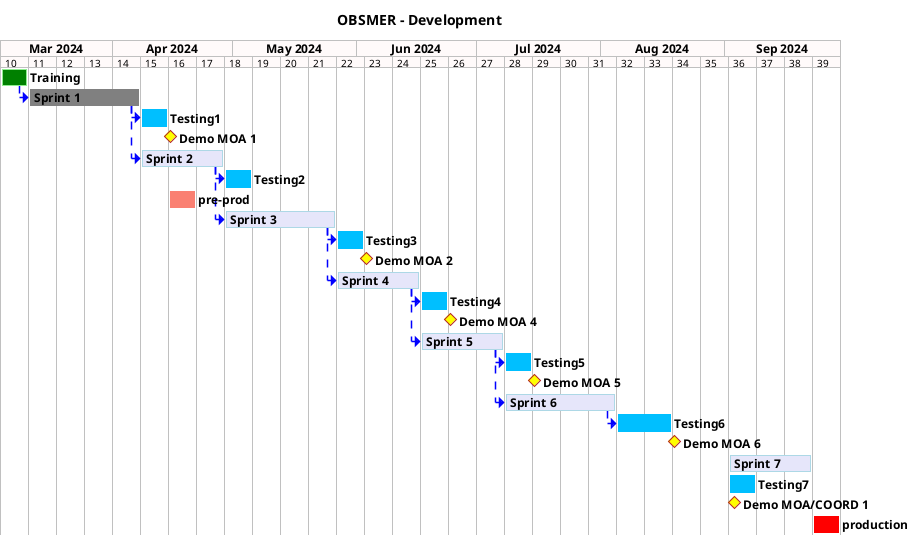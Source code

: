 @startgantt
hide footbox

<style>
ganttDiagram {
    unstartedTask {
        FontName Helvetica
        FontColor Black
        FontSize 12
        FontStyle bold
        BackGroundColor DeepSkyBlue
        LineColor DeepSkyBlue
    }
    task {
        FontName Helvetica
        FontColor Black
        FontSize 12
        FontStyle bold
        BackGroundColor DeepSkyBlue
        LineColor DeepSkyBlue
    }
    milestone {
        FontColor black
        FontSize 12
        FontStyle bold
        BackGroundColor yellow
        LineColor FireBrick
    }
    note {
        FontColor DarkGreen
        FontSize 10
        LineColor OrangeRed
    }
    arrow {
        FontName Helvetica
        FontColor red
        FontSize 18
        FontStyle bold
        BackGroundColor GreenYellow
        LineColor blue
        LineStyle 8.0;13.0
        LineThickness 3.0
    }
    separator {
        BackgroundColor OliveDrab
        LineStyle 8.0;3.0
        LineColor Gray
        LineThickness 1.0
        FontSize 16
        FontStyle bold
        FontColor White
        Margin 5
        Padding 6
    }
    timeline {
        BackgroundColor Snow
    }
    closed {
        BackgroundColor pink
        FontColor red
    }
}
</style>

printscale weekly
projectscale weekly

title OBSMER - Development

Project starts the 2024/03/04
[Training] as [TRAIN1] requires 1 week
[TRAIN1] is colored in Green/LightGreen

[Sprint 1] as [TASK1] requires 4 weeks
[TASK1] is colored in Grey
[TRAIN1]->[TASK1]

[Testing1] requires 1 week
[TASK1]->[Testing1]
[Demo MOA 1] happens 1 day after [Testing1]'s end

[Sprint 2] as [TASK2] requires 3 weeks
[TASK2] is colored in Lavender/LightBlue
[TASK1]->[TASK2]
[Testing2] requires 1 week
[TASK2]->[Testing2]

[pre-prod] as [PREPROD] requires 1 week and starts the 15th of April 2024
[PREPROD] is colored in salmon

[Sprint 3] as [TASK3] requires 4 weeks
[TASK3] is colored in Lavender/LightBlue
[TASK2]->[TASK3]
[Testing3] requires 1 week
[TASK3]->[Testing3]
[Demo MOA 2] happens 1 day after [Testing3]'s end

[Sprint 4] as [TASK4] requires 3 weeks
[TASK4] is colored in Lavender/LightBlue
[TASK3]->[TASK4]
[Testing4] requires 1 week
[TASK4]->[Testing4]
[Demo MOA 4] happens 1 day after [Testing4]'s end

[Sprint 5] as [TASK5] requires 3 weeks
[TASK5] is colored in Lavender/LightBlue
[TASK4]->[TASK5]
[Testing5] requires 1 week
[TASK5]->[Testing5]
[Demo MOA 5] happens 1 day after [Testing5]'s end

[Sprint 6] as [TASK6] requires 4 weeks
[TASK6] is colored in Lavender/LightBlue
[TASK5]->[TASK6]
[Testing6] requires 2 week
[TASK6]->[Testing6]
[Demo MOA 6] happens 1 day after [Testing6]'s end


[Sprint 7] as [TASK7] requires 3 weeks and starts the 2th of September 2024
[TASK7] is colored in Lavender/LightBlue
[Testing7] requires 1 week and  starts the 2th of September 2024

[Demo MOA/COORD 1] happens 1 day after [Testing7]'s start

[production] as [PROD] requires 1 week and starts the 23th of September 2024
[PROD] is colored in red

@endgantt
